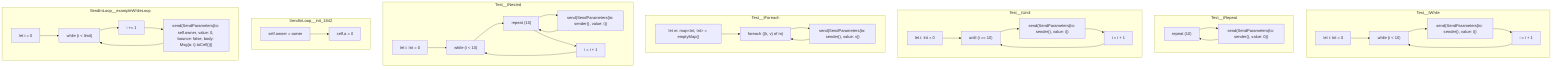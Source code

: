 graph TD
subgraph Test__tWhile
    Test__tWhile_147["let i: Int = 0"]
    Test__tWhile_148["while (i &lt; 10)"]
    Test__tWhile_150["send(SendParameters{to: sender(), value: i})"]
    Test__tWhile_152["i = i + 1"]
    Test__tWhile_147 --> Test__tWhile_148
    Test__tWhile_148 --> Test__tWhile_150
    Test__tWhile_150 --> Test__tWhile_152
    Test__tWhile_152 --> Test__tWhile_148
end
subgraph Test__tRepeat
    Test__tRepeat_155["repeat (10)"]
    Test__tRepeat_156["send(SendParameters{to: sender(), value: 0})"]
    Test__tRepeat_155 --> Test__tRepeat_156
    Test__tRepeat_156 --> Test__tRepeat_155
end
subgraph Test__tUntil
    Test__tUntil_159["let i: Int = 0"]
    Test__tUntil_160["until (i == 10)"]
    Test__tUntil_162["send(SendParameters{to: sender(), value: i})"]
    Test__tUntil_164["i = i + 1"]
    Test__tUntil_159 --> Test__tUntil_160
    Test__tUntil_160 --> Test__tUntil_162
    Test__tUntil_162 --> Test__tUntil_164
    Test__tUntil_164 --> Test__tUntil_160
end
subgraph Test__tForeach
    Test__tForeach_167["let m: map&lt;Int, Int&gt; = emptyMap()"]
    Test__tForeach_168["foreach ((k, v) of m)"]
    Test__tForeach_170["send(SendParameters{to: sender(), value: v})"]
    Test__tForeach_167 --> Test__tForeach_168
    Test__tForeach_168 --> Test__tForeach_170
    Test__tForeach_170 --> Test__tForeach_168
end
subgraph Test__tNested
    Test__tNested_173["let i: Int = 0"]
    Test__tNested_174["while (i &lt; 10)"]
    Test__tNested_176["repeat (10)"]
    Test__tNested_178["send(SendParameters{to: sender(), value: i})"]
    Test__tNested_181["i = i + 1"]
    Test__tNested_173 --> Test__tNested_174
    Test__tNested_174 --> Test__tNested_176
    Test__tNested_176 --> Test__tNested_178
    Test__tNested_178 --> Test__tNested_176
    Test__tNested_176 --> Test__tNested_181
    Test__tNested_181 --> Test__tNested_174
end
subgraph SendInLoop__init_1842
    SendInLoop__init_1842_185["self.owner = owner"]
    SendInLoop__init_1842_186["self.a = 0"]:::exitNode
    SendInLoop__init_1842_185 --> SendInLoop__init_1842_186
end
subgraph SendInLoop__exampleWhileLoop
    SendInLoop__exampleWhileLoop_188["let i = 0"]
    SendInLoop__exampleWhileLoop_189["while (i &lt; limit)"]
    SendInLoop__exampleWhileLoop_191["i += 1"]
    SendInLoop__exampleWhileLoop_193["send(SendParameters{to: self.owner, value: 0, bounce: false, body: Msg{a: i}.toCell()})"]
    SendInLoop__exampleWhileLoop_188 --> SendInLoop__exampleWhileLoop_189
    SendInLoop__exampleWhileLoop_189 --> SendInLoop__exampleWhileLoop_191
    SendInLoop__exampleWhileLoop_191 --> SendInLoop__exampleWhileLoop_193
    SendInLoop__exampleWhileLoop_193 --> SendInLoop__exampleWhileLoop_189
end